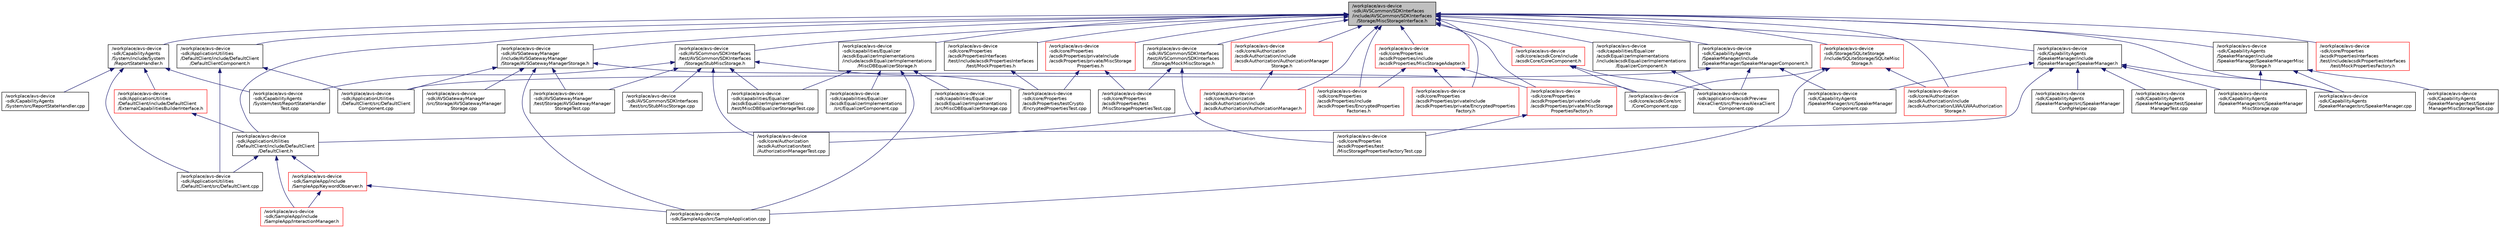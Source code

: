 digraph "/workplace/avs-device-sdk/AVSCommon/SDKInterfaces/include/AVSCommon/SDKInterfaces/Storage/MiscStorageInterface.h"
{
  edge [fontname="Helvetica",fontsize="10",labelfontname="Helvetica",labelfontsize="10"];
  node [fontname="Helvetica",fontsize="10",shape=record];
  Node3 [label="/workplace/avs-device\l-sdk/AVSCommon/SDKInterfaces\l/include/AVSCommon/SDKInterfaces\l/Storage/MiscStorageInterface.h",height=0.2,width=0.4,color="black", fillcolor="grey75", style="filled", fontcolor="black"];
  Node3 -> Node4 [dir="back",color="midnightblue",fontsize="10",style="solid",fontname="Helvetica"];
  Node4 [label="/workplace/avs-device\l-sdk/ApplicationUtilities\l/DefaultClient/include/DefaultClient\l/DefaultClient.h",height=0.2,width=0.4,color="black", fillcolor="white", style="filled",URL="$_default_client_8h.html"];
  Node4 -> Node5 [dir="back",color="midnightblue",fontsize="10",style="solid",fontname="Helvetica"];
  Node5 [label="/workplace/avs-device\l-sdk/ApplicationUtilities\l/DefaultClient/src/DefaultClient.cpp",height=0.2,width=0.4,color="black", fillcolor="white", style="filled",URL="$_default_client_8cpp.html"];
  Node4 -> Node6 [dir="back",color="midnightblue",fontsize="10",style="solid",fontname="Helvetica"];
  Node6 [label="/workplace/avs-device\l-sdk/SampleApp/include\l/SampleApp/InteractionManager.h",height=0.2,width=0.4,color="red", fillcolor="white", style="filled",URL="$_interaction_manager_8h.html"];
  Node4 -> Node17 [dir="back",color="midnightblue",fontsize="10",style="solid",fontname="Helvetica"];
  Node17 [label="/workplace/avs-device\l-sdk/SampleApp/include\l/SampleApp/KeywordObserver.h",height=0.2,width=0.4,color="red", fillcolor="white", style="filled",URL="$_keyword_observer_8h.html"];
  Node17 -> Node6 [dir="back",color="midnightblue",fontsize="10",style="solid",fontname="Helvetica"];
  Node17 -> Node14 [dir="back",color="midnightblue",fontsize="10",style="solid",fontname="Helvetica"];
  Node14 [label="/workplace/avs-device\l-sdk/SampleApp/src/SampleApplication.cpp",height=0.2,width=0.4,color="black", fillcolor="white", style="filled",URL="$_sample_application_8cpp.html"];
  Node3 -> Node19 [dir="back",color="midnightblue",fontsize="10",style="solid",fontname="Helvetica"];
  Node19 [label="/workplace/avs-device\l-sdk/ApplicationUtilities\l/DefaultClient/include/DefaultClient\l/DefaultClientComponent.h",height=0.2,width=0.4,color="black", fillcolor="white", style="filled",URL="$_default_client_component_8h.html"];
  Node19 -> Node5 [dir="back",color="midnightblue",fontsize="10",style="solid",fontname="Helvetica"];
  Node19 -> Node20 [dir="back",color="midnightblue",fontsize="10",style="solid",fontname="Helvetica"];
  Node20 [label="/workplace/avs-device\l-sdk/ApplicationUtilities\l/DefaultClient/src/DefaultClient\lComponent.cpp",height=0.2,width=0.4,color="black", fillcolor="white", style="filled",URL="$_default_client_component_8cpp.html"];
  Node3 -> Node21 [dir="back",color="midnightblue",fontsize="10",style="solid",fontname="Helvetica"];
  Node21 [label="/workplace/avs-device\l-sdk/AVSCommon/SDKInterfaces\l/test/AVSCommon/SDKInterfaces\l/Storage/MockMiscStorage.h",height=0.2,width=0.4,color="black", fillcolor="white", style="filled",URL="$_mock_misc_storage_8h.html"];
  Node21 -> Node22 [dir="back",color="midnightblue",fontsize="10",style="solid",fontname="Helvetica"];
  Node22 [label="/workplace/avs-device\l-sdk/core/Properties\l/acsdkProperties/test\l/MiscStoragePropertiesFactoryTest.cpp",height=0.2,width=0.4,color="black", fillcolor="white", style="filled",URL="$_misc_storage_properties_factory_test_8cpp.html"];
  Node21 -> Node23 [dir="back",color="midnightblue",fontsize="10",style="solid",fontname="Helvetica"];
  Node23 [label="/workplace/avs-device\l-sdk/core/Properties\l/acsdkProperties/test\l/MiscStoragePropertiesTest.cpp",height=0.2,width=0.4,color="black", fillcolor="white", style="filled",URL="$_misc_storage_properties_test_8cpp.html"];
  Node3 -> Node24 [dir="back",color="midnightblue",fontsize="10",style="solid",fontname="Helvetica"];
  Node24 [label="/workplace/avs-device\l-sdk/AVSCommon/SDKInterfaces\l/test/AVSCommon/SDKInterfaces\l/Storage/StubMiscStorage.h",height=0.2,width=0.4,color="black", fillcolor="white", style="filled",URL="$_stub_misc_storage_8h.html"];
  Node24 -> Node25 [dir="back",color="midnightblue",fontsize="10",style="solid",fontname="Helvetica"];
  Node25 [label="/workplace/avs-device\l-sdk/AVSCommon/SDKInterfaces\l/test/src/StubMiscStorage.cpp",height=0.2,width=0.4,color="black", fillcolor="white", style="filled",URL="$_stub_misc_storage_8cpp.html"];
  Node24 -> Node26 [dir="back",color="midnightblue",fontsize="10",style="solid",fontname="Helvetica"];
  Node26 [label="/workplace/avs-device\l-sdk/AVSGatewayManager\l/test/Storage/AVSGatewayManager\lStorageTest.cpp",height=0.2,width=0.4,color="black", fillcolor="white", style="filled",URL="$_a_v_s_gateway_manager_storage_test_8cpp.html"];
  Node24 -> Node27 [dir="back",color="midnightblue",fontsize="10",style="solid",fontname="Helvetica"];
  Node27 [label="/workplace/avs-device\l-sdk/capabilities/Equalizer\l/acsdkEqualizerImplementations\l/test/MiscDBEqualizerStorageTest.cpp",height=0.2,width=0.4,color="black", fillcolor="white", style="filled",URL="$_misc_d_b_equalizer_storage_test_8cpp.html"];
  Node24 -> Node28 [dir="back",color="midnightblue",fontsize="10",style="solid",fontname="Helvetica"];
  Node28 [label="/workplace/avs-device\l-sdk/CapabilityAgents\l/System/test/ReportStateHandler\lTest.cpp",height=0.2,width=0.4,color="black", fillcolor="white", style="filled",URL="$_report_state_handler_test_8cpp.html"];
  Node24 -> Node29 [dir="back",color="midnightblue",fontsize="10",style="solid",fontname="Helvetica"];
  Node29 [label="/workplace/avs-device\l-sdk/core/Authorization\l/acsdkAuthorization/test\l/AuthorizationManagerTest.cpp",height=0.2,width=0.4,color="black", fillcolor="white", style="filled",URL="$_authorization_manager_test_8cpp.html"];
  Node24 -> Node30 [dir="back",color="midnightblue",fontsize="10",style="solid",fontname="Helvetica"];
  Node30 [label="/workplace/avs-device\l-sdk/core/Properties\l/acsdkProperties/testCrypto\l/EncryptedPropertiesTest.cpp",height=0.2,width=0.4,color="black", fillcolor="white", style="filled",URL="$_encrypted_properties_test_8cpp.html"];
  Node3 -> Node31 [dir="back",color="midnightblue",fontsize="10",style="solid",fontname="Helvetica"];
  Node31 [label="/workplace/avs-device\l-sdk/AVSGatewayManager\l/include/AVSGatewayManager\l/Storage/AVSGatewayManagerStorage.h",height=0.2,width=0.4,color="black", fillcolor="white", style="filled",URL="$_a_v_s_gateway_manager_storage_8h.html"];
  Node31 -> Node20 [dir="back",color="midnightblue",fontsize="10",style="solid",fontname="Helvetica"];
  Node31 -> Node32 [dir="back",color="midnightblue",fontsize="10",style="solid",fontname="Helvetica"];
  Node32 [label="/workplace/avs-device\l-sdk/AVSGatewayManager\l/src/Storage/AVSGatewayManager\lStorage.cpp",height=0.2,width=0.4,color="black", fillcolor="white", style="filled",URL="$_a_v_s_gateway_manager_storage_8cpp.html"];
  Node31 -> Node26 [dir="back",color="midnightblue",fontsize="10",style="solid",fontname="Helvetica"];
  Node31 -> Node33 [dir="back",color="midnightblue",fontsize="10",style="solid",fontname="Helvetica"];
  Node33 [label="/workplace/avs-device\l-sdk/core/acsdkCore/src\l/CoreComponent.cpp",height=0.2,width=0.4,color="black", fillcolor="white", style="filled",URL="$_core_component_8cpp.html"];
  Node31 -> Node14 [dir="back",color="midnightblue",fontsize="10",style="solid",fontname="Helvetica"];
  Node3 -> Node34 [dir="back",color="midnightblue",fontsize="10",style="solid",fontname="Helvetica"];
  Node34 [label="/workplace/avs-device\l-sdk/capabilities/Equalizer\l/acsdkEqualizerImplementations\l/include/acsdkEqualizerImplementations\l/EqualizerComponent.h",height=0.2,width=0.4,color="black", fillcolor="white", style="filled",URL="$_equalizer_component_8h.html"];
  Node34 -> Node10 [dir="back",color="midnightblue",fontsize="10",style="solid",fontname="Helvetica"];
  Node10 [label="/workplace/avs-device\l-sdk/applications/acsdkPreview\lAlexaClient/src/PreviewAlexaClient\lComponent.cpp",height=0.2,width=0.4,color="black", fillcolor="white", style="filled",URL="$_preview_alexa_client_component_8cpp.html"];
  Node3 -> Node35 [dir="back",color="midnightblue",fontsize="10",style="solid",fontname="Helvetica"];
  Node35 [label="/workplace/avs-device\l-sdk/capabilities/Equalizer\l/acsdkEqualizerImplementations\l/include/acsdkEqualizerImplementations\l/MiscDBEqualizerStorage.h",height=0.2,width=0.4,color="black", fillcolor="white", style="filled",URL="$_misc_d_b_equalizer_storage_8h.html"];
  Node35 -> Node36 [dir="back",color="midnightblue",fontsize="10",style="solid",fontname="Helvetica"];
  Node36 [label="/workplace/avs-device\l-sdk/capabilities/Equalizer\l/acsdkEqualizerImplementations\l/src/EqualizerComponent.cpp",height=0.2,width=0.4,color="black", fillcolor="white", style="filled",URL="$_equalizer_component_8cpp.html"];
  Node35 -> Node37 [dir="back",color="midnightblue",fontsize="10",style="solid",fontname="Helvetica"];
  Node37 [label="/workplace/avs-device\l-sdk/capabilities/Equalizer\l/acsdkEqualizerImplementations\l/src/MiscDBEqualizerStorage.cpp",height=0.2,width=0.4,color="black", fillcolor="white", style="filled",URL="$_misc_d_b_equalizer_storage_8cpp.html"];
  Node35 -> Node27 [dir="back",color="midnightblue",fontsize="10",style="solid",fontname="Helvetica"];
  Node35 -> Node14 [dir="back",color="midnightblue",fontsize="10",style="solid",fontname="Helvetica"];
  Node3 -> Node38 [dir="back",color="midnightblue",fontsize="10",style="solid",fontname="Helvetica"];
  Node38 [label="/workplace/avs-device\l-sdk/CapabilityAgents\l/SpeakerManager/include\l/SpeakerManager/SpeakerManager.h",height=0.2,width=0.4,color="black", fillcolor="white", style="filled",URL="$_speaker_manager_8h.html"];
  Node38 -> Node4 [dir="back",color="midnightblue",fontsize="10",style="solid",fontname="Helvetica"];
  Node38 -> Node39 [dir="back",color="midnightblue",fontsize="10",style="solid",fontname="Helvetica"];
  Node39 [label="/workplace/avs-device\l-sdk/CapabilityAgents\l/SpeakerManager/src/SpeakerManager.cpp",height=0.2,width=0.4,color="black", fillcolor="white", style="filled",URL="$_speaker_manager_8cpp.html"];
  Node38 -> Node40 [dir="back",color="midnightblue",fontsize="10",style="solid",fontname="Helvetica"];
  Node40 [label="/workplace/avs-device\l-sdk/CapabilityAgents\l/SpeakerManager/src/SpeakerManager\lComponent.cpp",height=0.2,width=0.4,color="black", fillcolor="white", style="filled",URL="$_speaker_manager_component_8cpp.html"];
  Node38 -> Node41 [dir="back",color="midnightblue",fontsize="10",style="solid",fontname="Helvetica"];
  Node41 [label="/workplace/avs-device\l-sdk/CapabilityAgents\l/SpeakerManager/src/SpeakerManager\lConfigHelper.cpp",height=0.2,width=0.4,color="black", fillcolor="white", style="filled",URL="$_speaker_manager_config_helper_8cpp.html"];
  Node38 -> Node42 [dir="back",color="midnightblue",fontsize="10",style="solid",fontname="Helvetica"];
  Node42 [label="/workplace/avs-device\l-sdk/CapabilityAgents\l/SpeakerManager/src/SpeakerManager\lMiscStorage.cpp",height=0.2,width=0.4,color="black", fillcolor="white", style="filled",URL="$_speaker_manager_misc_storage_8cpp.html"];
  Node38 -> Node43 [dir="back",color="midnightblue",fontsize="10",style="solid",fontname="Helvetica"];
  Node43 [label="/workplace/avs-device\l-sdk/CapabilityAgents\l/SpeakerManager/test/Speaker\lManagerTest.cpp",height=0.2,width=0.4,color="black", fillcolor="white", style="filled",URL="$_speaker_manager_test_8cpp.html"];
  Node3 -> Node44 [dir="back",color="midnightblue",fontsize="10",style="solid",fontname="Helvetica"];
  Node44 [label="/workplace/avs-device\l-sdk/CapabilityAgents\l/SpeakerManager/include\l/SpeakerManager/SpeakerManagerComponent.h",height=0.2,width=0.4,color="black", fillcolor="white", style="filled",URL="$_speaker_manager_component_8h.html"];
  Node44 -> Node10 [dir="back",color="midnightblue",fontsize="10",style="solid",fontname="Helvetica"];
  Node44 -> Node20 [dir="back",color="midnightblue",fontsize="10",style="solid",fontname="Helvetica"];
  Node44 -> Node40 [dir="back",color="midnightblue",fontsize="10",style="solid",fontname="Helvetica"];
  Node3 -> Node45 [dir="back",color="midnightblue",fontsize="10",style="solid",fontname="Helvetica"];
  Node45 [label="/workplace/avs-device\l-sdk/CapabilityAgents\l/SpeakerManager/include\l/SpeakerManager/SpeakerManagerMisc\lStorage.h",height=0.2,width=0.4,color="black", fillcolor="white", style="filled",URL="$_speaker_manager_misc_storage_8h.html"];
  Node45 -> Node39 [dir="back",color="midnightblue",fontsize="10",style="solid",fontname="Helvetica"];
  Node45 -> Node42 [dir="back",color="midnightblue",fontsize="10",style="solid",fontname="Helvetica"];
  Node45 -> Node46 [dir="back",color="midnightblue",fontsize="10",style="solid",fontname="Helvetica"];
  Node46 [label="/workplace/avs-device\l-sdk/CapabilityAgents\l/SpeakerManager/test/Speaker\lManagerMiscStorageTest.cpp",height=0.2,width=0.4,color="black", fillcolor="white", style="filled",URL="$_speaker_manager_misc_storage_test_8cpp.html"];
  Node3 -> Node39 [dir="back",color="midnightblue",fontsize="10",style="solid",fontname="Helvetica"];
  Node3 -> Node47 [dir="back",color="midnightblue",fontsize="10",style="solid",fontname="Helvetica"];
  Node47 [label="/workplace/avs-device\l-sdk/CapabilityAgents\l/System/include/System\l/ReportStateHandler.h",height=0.2,width=0.4,color="black", fillcolor="white", style="filled",URL="$_report_state_handler_8h.html"];
  Node47 -> Node48 [dir="back",color="midnightblue",fontsize="10",style="solid",fontname="Helvetica"];
  Node48 [label="/workplace/avs-device\l-sdk/ApplicationUtilities\l/DefaultClient/include/DefaultClient\l/ExternalCapabilitiesBuilderInterface.h",height=0.2,width=0.4,color="red", fillcolor="white", style="filled",URL="$_external_capabilities_builder_interface_8h.html"];
  Node48 -> Node4 [dir="back",color="midnightblue",fontsize="10",style="solid",fontname="Helvetica"];
  Node47 -> Node5 [dir="back",color="midnightblue",fontsize="10",style="solid",fontname="Helvetica"];
  Node47 -> Node51 [dir="back",color="midnightblue",fontsize="10",style="solid",fontname="Helvetica"];
  Node51 [label="/workplace/avs-device\l-sdk/CapabilityAgents\l/System/src/ReportStateHandler.cpp",height=0.2,width=0.4,color="black", fillcolor="white", style="filled",URL="$_report_state_handler_8cpp.html"];
  Node47 -> Node28 [dir="back",color="midnightblue",fontsize="10",style="solid",fontname="Helvetica"];
  Node3 -> Node52 [dir="back",color="midnightblue",fontsize="10",style="solid",fontname="Helvetica"];
  Node52 [label="/workplace/avs-device\l-sdk/core/acsdkCore/include\l/acsdkCore/CoreComponent.h",height=0.2,width=0.4,color="red", fillcolor="white", style="filled",URL="$_core_component_8h.html"];
  Node52 -> Node10 [dir="back",color="midnightblue",fontsize="10",style="solid",fontname="Helvetica"];
  Node52 -> Node33 [dir="back",color="midnightblue",fontsize="10",style="solid",fontname="Helvetica"];
  Node3 -> Node54 [dir="back",color="midnightblue",fontsize="10",style="solid",fontname="Helvetica"];
  Node54 [label="/workplace/avs-device\l-sdk/core/Authorization\l/acsdkAuthorization/include\l/acsdkAuthorization/AuthorizationManager.h",height=0.2,width=0.4,color="red", fillcolor="white", style="filled",URL="$_authorization_manager_8h.html"];
  Node54 -> Node29 [dir="back",color="midnightblue",fontsize="10",style="solid",fontname="Helvetica"];
  Node3 -> Node56 [dir="back",color="midnightblue",fontsize="10",style="solid",fontname="Helvetica"];
  Node56 [label="/workplace/avs-device\l-sdk/core/Authorization\l/acsdkAuthorization/include\l/acsdkAuthorization/AuthorizationManager\lStorage.h",height=0.2,width=0.4,color="red", fillcolor="white", style="filled",URL="$_authorization_manager_storage_8h.html"];
  Node56 -> Node54 [dir="back",color="midnightblue",fontsize="10",style="solid",fontname="Helvetica"];
  Node3 -> Node58 [dir="back",color="midnightblue",fontsize="10",style="solid",fontname="Helvetica"];
  Node58 [label="/workplace/avs-device\l-sdk/core/Authorization\l/acsdkAuthorization/include\l/acsdkAuthorization/LWA/LWAAuthorization\lStorage.h",height=0.2,width=0.4,color="red", fillcolor="white", style="filled",URL="$_l_w_a_authorization_storage_8h.html"];
  Node3 -> Node62 [dir="back",color="midnightblue",fontsize="10",style="solid",fontname="Helvetica"];
  Node62 [label="/workplace/avs-device\l-sdk/core/Properties\l/acsdkProperties/include\l/acsdkProperties/EncryptedProperties\lFactories.h",height=0.2,width=0.4,color="red", fillcolor="white", style="filled",URL="$_encrypted_properties_factories_8h.html"];
  Node3 -> Node63 [dir="back",color="midnightblue",fontsize="10",style="solid",fontname="Helvetica"];
  Node63 [label="/workplace/avs-device\l-sdk/core/Properties\l/acsdkProperties/include\l/acsdkProperties/MiscStorageAdapter.h",height=0.2,width=0.4,color="red", fillcolor="white", style="filled",URL="$_misc_storage_adapter_8h.html"];
  Node63 -> Node62 [dir="back",color="midnightblue",fontsize="10",style="solid",fontname="Helvetica"];
  Node63 -> Node65 [dir="back",color="midnightblue",fontsize="10",style="solid",fontname="Helvetica"];
  Node65 [label="/workplace/avs-device\l-sdk/core/Properties\l/acsdkProperties/privateInclude\l/acsdkProperties/private/EncryptedProperties\lFactory.h",height=0.2,width=0.4,color="red", fillcolor="white", style="filled",URL="$_encrypted_properties_factory_8h.html"];
  Node63 -> Node69 [dir="back",color="midnightblue",fontsize="10",style="solid",fontname="Helvetica"];
  Node69 [label="/workplace/avs-device\l-sdk/core/Properties\l/acsdkProperties/privateInclude\l/acsdkProperties/private/MiscStorage\lPropertiesFactory.h",height=0.2,width=0.4,color="red", fillcolor="white", style="filled",URL="$_misc_storage_properties_factory_8h.html"];
  Node69 -> Node22 [dir="back",color="midnightblue",fontsize="10",style="solid",fontname="Helvetica"];
  Node3 -> Node65 [dir="back",color="midnightblue",fontsize="10",style="solid",fontname="Helvetica"];
  Node3 -> Node73 [dir="back",color="midnightblue",fontsize="10",style="solid",fontname="Helvetica"];
  Node73 [label="/workplace/avs-device\l-sdk/core/Properties\l/acsdkProperties/privateInclude\l/acsdkProperties/private/MiscStorage\lProperties.h",height=0.2,width=0.4,color="red", fillcolor="white", style="filled",URL="$_misc_storage_properties_8h.html"];
  Node73 -> Node23 [dir="back",color="midnightblue",fontsize="10",style="solid",fontname="Helvetica"];
  Node73 -> Node30 [dir="back",color="midnightblue",fontsize="10",style="solid",fontname="Helvetica"];
  Node3 -> Node69 [dir="back",color="midnightblue",fontsize="10",style="solid",fontname="Helvetica"];
  Node3 -> Node75 [dir="back",color="midnightblue",fontsize="10",style="solid",fontname="Helvetica"];
  Node75 [label="/workplace/avs-device\l-sdk/core/Properties\l/acsdkPropertiesInterfaces\l/test/include/acsdkPropertiesInterfaces\l/test/MockProperties.h",height=0.2,width=0.4,color="black", fillcolor="white", style="filled",URL="$_mock_properties_8h.html"];
  Node75 -> Node30 [dir="back",color="midnightblue",fontsize="10",style="solid",fontname="Helvetica"];
  Node3 -> Node76 [dir="back",color="midnightblue",fontsize="10",style="solid",fontname="Helvetica"];
  Node76 [label="/workplace/avs-device\l-sdk/core/Properties\l/acsdkPropertiesInterfaces\l/test/include/acsdkPropertiesInterfaces\l/test/MockPropertiesFactory.h",height=0.2,width=0.4,color="red", fillcolor="white", style="filled",URL="$_mock_properties_factory_8h.html"];
  Node3 -> Node77 [dir="back",color="midnightblue",fontsize="10",style="solid",fontname="Helvetica"];
  Node77 [label="/workplace/avs-device\l-sdk/Storage/SQLiteStorage\l/include/SQLiteStorage/SQLiteMisc\lStorage.h",height=0.2,width=0.4,color="red", fillcolor="white", style="filled",URL="$_s_q_lite_misc_storage_8h.html"];
  Node77 -> Node33 [dir="back",color="midnightblue",fontsize="10",style="solid",fontname="Helvetica"];
  Node77 -> Node58 [dir="back",color="midnightblue",fontsize="10",style="solid",fontname="Helvetica"];
  Node77 -> Node14 [dir="back",color="midnightblue",fontsize="10",style="solid",fontname="Helvetica"];
}
